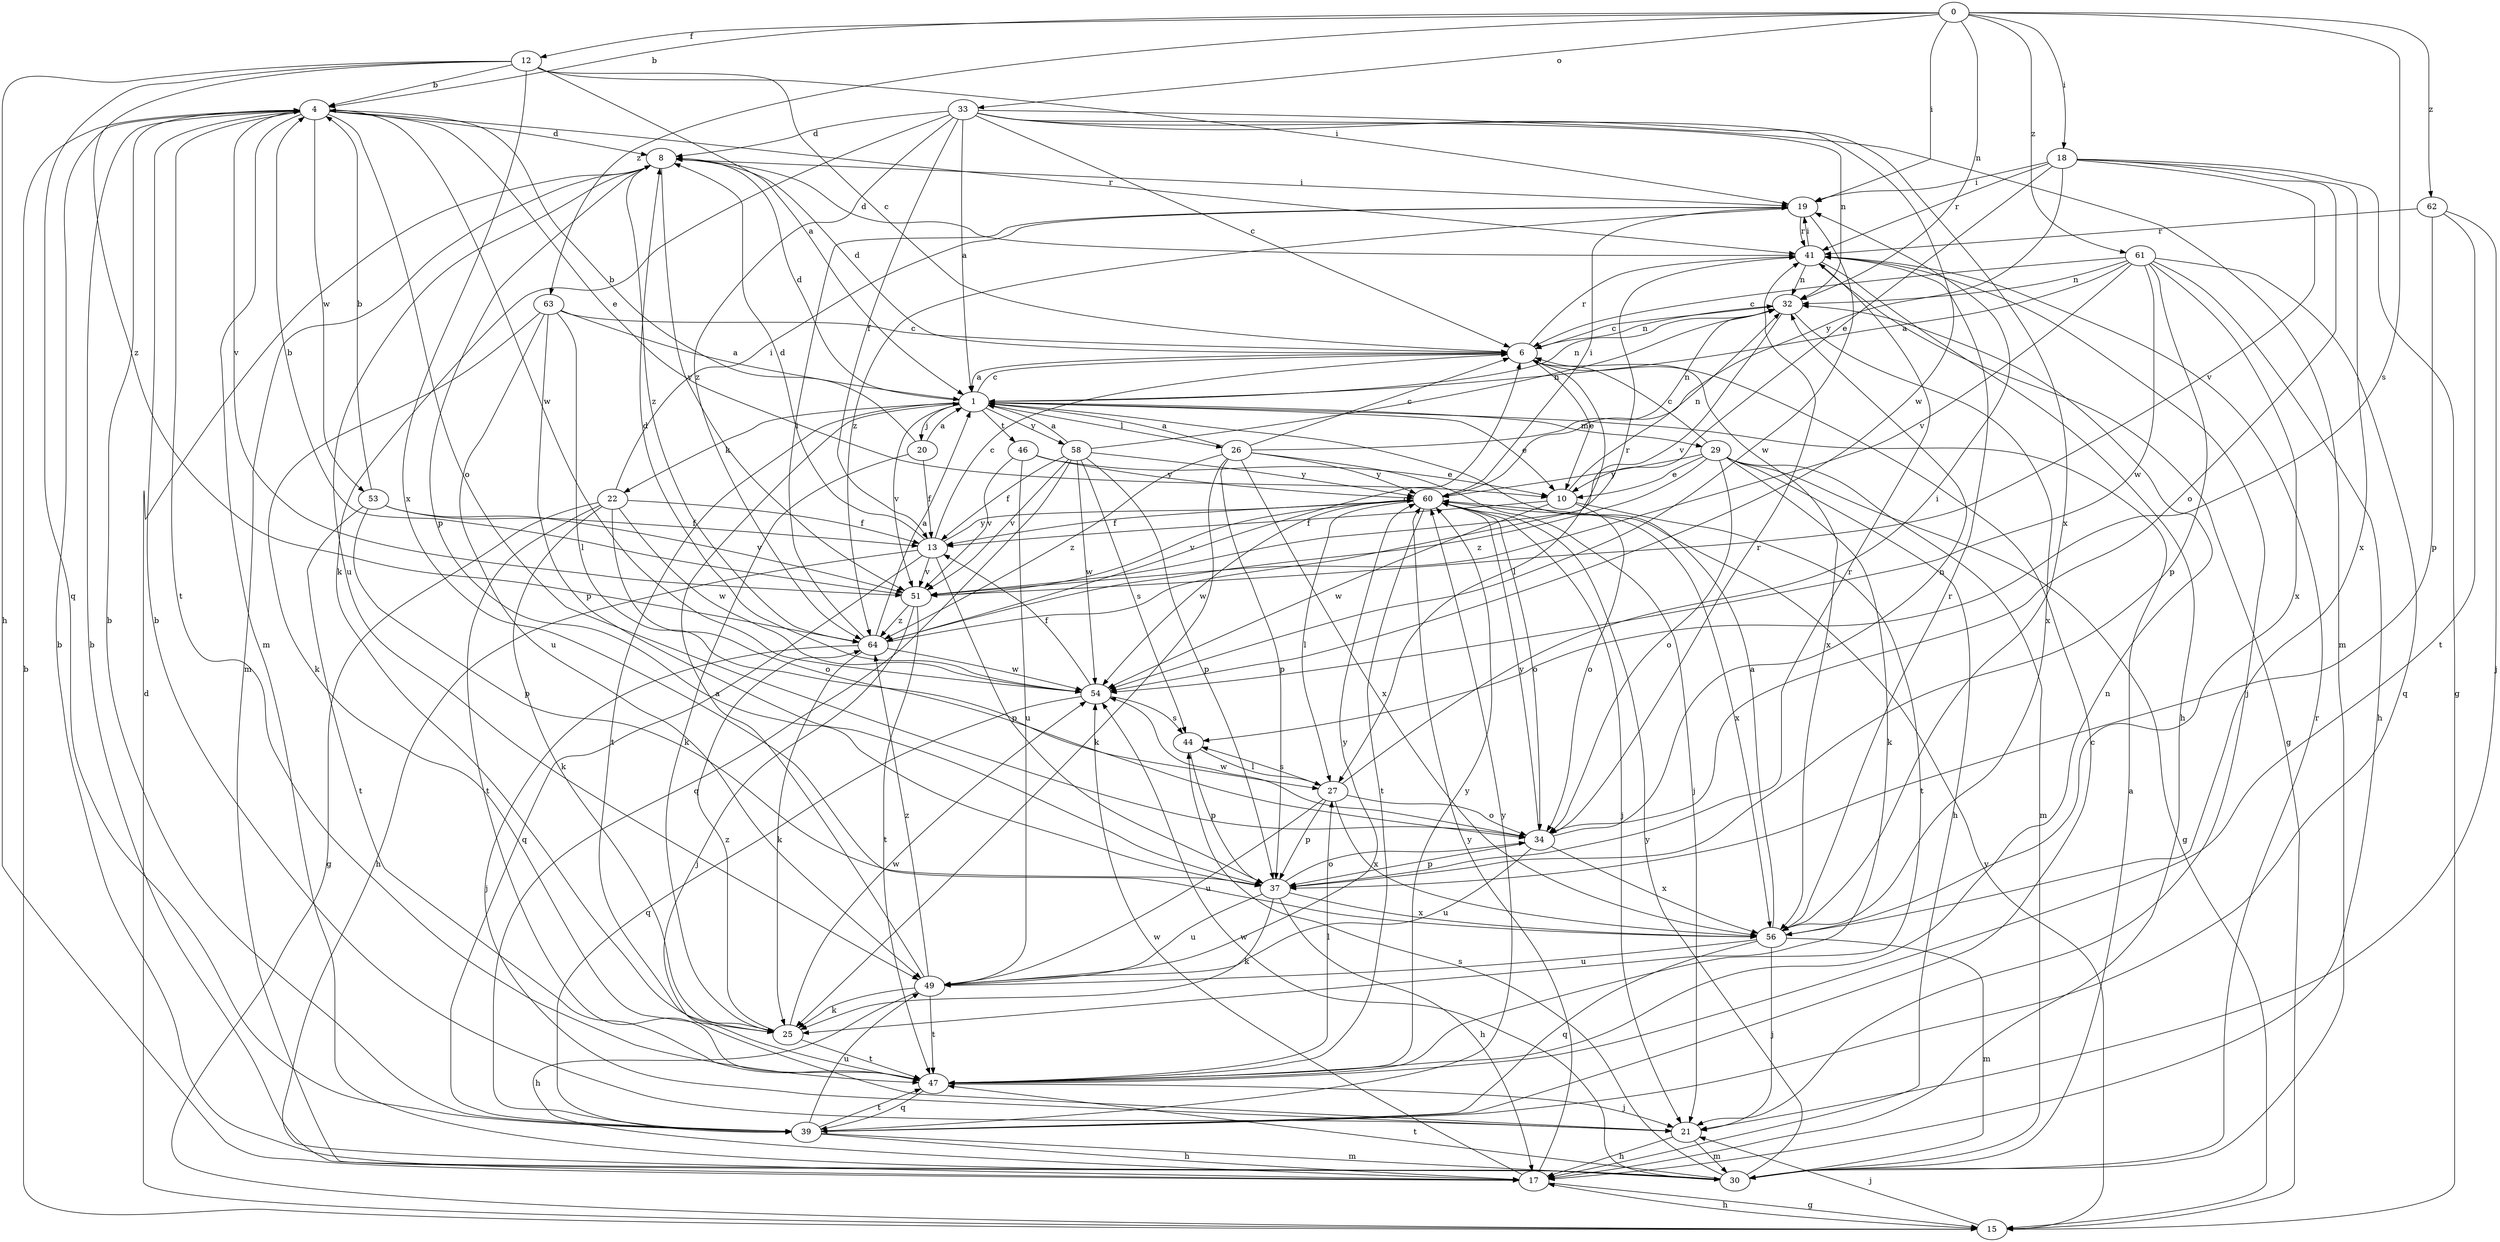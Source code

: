 strict digraph  {
0;
1;
4;
6;
8;
10;
12;
13;
15;
17;
18;
19;
20;
21;
22;
25;
26;
27;
29;
30;
32;
33;
34;
37;
39;
41;
44;
46;
47;
49;
51;
53;
54;
56;
58;
60;
61;
62;
63;
64;
0 -> 4  [label=b];
0 -> 12  [label=f];
0 -> 18  [label=i];
0 -> 19  [label=i];
0 -> 32  [label=n];
0 -> 33  [label=o];
0 -> 44  [label=s];
0 -> 61  [label=z];
0 -> 62  [label=z];
0 -> 63  [label=z];
1 -> 6  [label=c];
1 -> 8  [label=d];
1 -> 10  [label=e];
1 -> 20  [label=j];
1 -> 22  [label=k];
1 -> 26  [label=l];
1 -> 29  [label=m];
1 -> 32  [label=n];
1 -> 46  [label=t];
1 -> 47  [label=t];
1 -> 51  [label=v];
1 -> 58  [label=y];
4 -> 8  [label=d];
4 -> 10  [label=e];
4 -> 30  [label=m];
4 -> 34  [label=o];
4 -> 41  [label=r];
4 -> 47  [label=t];
4 -> 51  [label=v];
4 -> 53  [label=w];
4 -> 54  [label=w];
6 -> 1  [label=a];
6 -> 8  [label=d];
6 -> 10  [label=e];
6 -> 27  [label=l];
6 -> 32  [label=n];
6 -> 41  [label=r];
6 -> 56  [label=x];
8 -> 19  [label=i];
8 -> 30  [label=m];
8 -> 37  [label=p];
8 -> 49  [label=u];
8 -> 51  [label=v];
8 -> 64  [label=z];
10 -> 13  [label=f];
10 -> 32  [label=n];
10 -> 34  [label=o];
10 -> 47  [label=t];
10 -> 54  [label=w];
12 -> 1  [label=a];
12 -> 4  [label=b];
12 -> 6  [label=c];
12 -> 17  [label=h];
12 -> 19  [label=i];
12 -> 39  [label=q];
12 -> 56  [label=x];
12 -> 64  [label=z];
13 -> 6  [label=c];
13 -> 8  [label=d];
13 -> 17  [label=h];
13 -> 37  [label=p];
13 -> 39  [label=q];
13 -> 51  [label=v];
13 -> 60  [label=y];
15 -> 4  [label=b];
15 -> 8  [label=d];
15 -> 17  [label=h];
15 -> 21  [label=j];
15 -> 60  [label=y];
17 -> 4  [label=b];
17 -> 15  [label=g];
17 -> 54  [label=w];
17 -> 60  [label=y];
18 -> 10  [label=e];
18 -> 15  [label=g];
18 -> 19  [label=i];
18 -> 34  [label=o];
18 -> 41  [label=r];
18 -> 51  [label=v];
18 -> 56  [label=x];
18 -> 60  [label=y];
19 -> 41  [label=r];
19 -> 54  [label=w];
19 -> 64  [label=z];
20 -> 1  [label=a];
20 -> 4  [label=b];
20 -> 13  [label=f];
20 -> 25  [label=k];
21 -> 4  [label=b];
21 -> 17  [label=h];
21 -> 30  [label=m];
22 -> 13  [label=f];
22 -> 15  [label=g];
22 -> 19  [label=i];
22 -> 25  [label=k];
22 -> 34  [label=o];
22 -> 47  [label=t];
22 -> 54  [label=w];
25 -> 47  [label=t];
25 -> 54  [label=w];
25 -> 64  [label=z];
26 -> 1  [label=a];
26 -> 6  [label=c];
26 -> 21  [label=j];
26 -> 25  [label=k];
26 -> 32  [label=n];
26 -> 37  [label=p];
26 -> 56  [label=x];
26 -> 60  [label=y];
26 -> 64  [label=z];
27 -> 19  [label=i];
27 -> 34  [label=o];
27 -> 37  [label=p];
27 -> 44  [label=s];
27 -> 49  [label=u];
27 -> 56  [label=x];
29 -> 6  [label=c];
29 -> 10  [label=e];
29 -> 15  [label=g];
29 -> 17  [label=h];
29 -> 25  [label=k];
29 -> 30  [label=m];
29 -> 34  [label=o];
29 -> 60  [label=y];
29 -> 64  [label=z];
30 -> 1  [label=a];
30 -> 4  [label=b];
30 -> 41  [label=r];
30 -> 44  [label=s];
30 -> 47  [label=t];
30 -> 54  [label=w];
30 -> 60  [label=y];
32 -> 6  [label=c];
32 -> 51  [label=v];
32 -> 56  [label=x];
33 -> 1  [label=a];
33 -> 6  [label=c];
33 -> 8  [label=d];
33 -> 13  [label=f];
33 -> 25  [label=k];
33 -> 30  [label=m];
33 -> 32  [label=n];
33 -> 54  [label=w];
33 -> 56  [label=x];
33 -> 64  [label=z];
34 -> 32  [label=n];
34 -> 37  [label=p];
34 -> 41  [label=r];
34 -> 49  [label=u];
34 -> 54  [label=w];
34 -> 56  [label=x];
34 -> 60  [label=y];
37 -> 17  [label=h];
37 -> 25  [label=k];
37 -> 34  [label=o];
37 -> 41  [label=r];
37 -> 49  [label=u];
37 -> 56  [label=x];
39 -> 4  [label=b];
39 -> 6  [label=c];
39 -> 17  [label=h];
39 -> 30  [label=m];
39 -> 47  [label=t];
39 -> 49  [label=u];
39 -> 60  [label=y];
41 -> 8  [label=d];
41 -> 15  [label=g];
41 -> 17  [label=h];
41 -> 19  [label=i];
41 -> 21  [label=j];
41 -> 32  [label=n];
44 -> 27  [label=l];
44 -> 37  [label=p];
46 -> 10  [label=e];
46 -> 49  [label=u];
46 -> 51  [label=v];
46 -> 60  [label=y];
47 -> 21  [label=j];
47 -> 27  [label=l];
47 -> 32  [label=n];
47 -> 39  [label=q];
47 -> 60  [label=y];
49 -> 1  [label=a];
49 -> 17  [label=h];
49 -> 25  [label=k];
49 -> 47  [label=t];
49 -> 60  [label=y];
49 -> 64  [label=z];
51 -> 4  [label=b];
51 -> 21  [label=j];
51 -> 47  [label=t];
51 -> 64  [label=z];
53 -> 4  [label=b];
53 -> 13  [label=f];
53 -> 37  [label=p];
53 -> 47  [label=t];
53 -> 51  [label=v];
54 -> 8  [label=d];
54 -> 13  [label=f];
54 -> 39  [label=q];
54 -> 44  [label=s];
56 -> 1  [label=a];
56 -> 21  [label=j];
56 -> 30  [label=m];
56 -> 39  [label=q];
56 -> 41  [label=r];
56 -> 49  [label=u];
58 -> 1  [label=a];
58 -> 13  [label=f];
58 -> 32  [label=n];
58 -> 37  [label=p];
58 -> 39  [label=q];
58 -> 44  [label=s];
58 -> 51  [label=v];
58 -> 54  [label=w];
58 -> 60  [label=y];
60 -> 13  [label=f];
60 -> 19  [label=i];
60 -> 21  [label=j];
60 -> 27  [label=l];
60 -> 34  [label=o];
60 -> 47  [label=t];
60 -> 51  [label=v];
60 -> 54  [label=w];
60 -> 56  [label=x];
61 -> 1  [label=a];
61 -> 6  [label=c];
61 -> 17  [label=h];
61 -> 32  [label=n];
61 -> 37  [label=p];
61 -> 39  [label=q];
61 -> 51  [label=v];
61 -> 54  [label=w];
61 -> 56  [label=x];
62 -> 21  [label=j];
62 -> 37  [label=p];
62 -> 41  [label=r];
62 -> 47  [label=t];
63 -> 1  [label=a];
63 -> 6  [label=c];
63 -> 25  [label=k];
63 -> 27  [label=l];
63 -> 37  [label=p];
63 -> 49  [label=u];
64 -> 1  [label=a];
64 -> 6  [label=c];
64 -> 19  [label=i];
64 -> 21  [label=j];
64 -> 25  [label=k];
64 -> 41  [label=r];
64 -> 54  [label=w];
}
